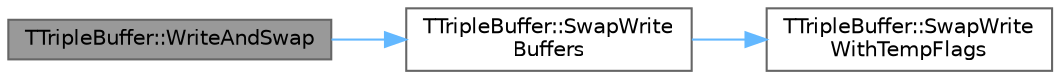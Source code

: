 digraph "TTripleBuffer::WriteAndSwap"
{
 // INTERACTIVE_SVG=YES
 // LATEX_PDF_SIZE
  bgcolor="transparent";
  edge [fontname=Helvetica,fontsize=10,labelfontname=Helvetica,labelfontsize=10];
  node [fontname=Helvetica,fontsize=10,shape=box,height=0.2,width=0.4];
  rankdir="LR";
  Node1 [id="Node000001",label="TTripleBuffer::WriteAndSwap",height=0.2,width=0.4,color="gray40", fillcolor="grey60", style="filled", fontcolor="black",tooltip="Convenience method for writing the latest buffer and fetching a new one."];
  Node1 -> Node2 [id="edge1_Node000001_Node000002",color="steelblue1",style="solid",tooltip=" "];
  Node2 [id="Node000002",label="TTripleBuffer::SwapWrite\lBuffers",height=0.2,width=0.4,color="grey40", fillcolor="white", style="filled",URL="$d1/d21/classTTripleBuffer.html#a82828c60760ed12854fc5ae0ede763fc",tooltip="Swap a new write buffer (makes current write buffer available for reading)."];
  Node2 -> Node3 [id="edge2_Node000002_Node000003",color="steelblue1",style="solid",tooltip=" "];
  Node3 [id="Node000003",label="TTripleBuffer::SwapWrite\lWithTempFlags",height=0.2,width=0.4,color="grey40", fillcolor="white", style="filled",URL="$d1/d21/classTTripleBuffer.html#af30825c45c15285263eaf4f4cfd5ef53",tooltip="Swaps the write and temp buffer indices in the Flags field, and sets the dirty bit."];
}
